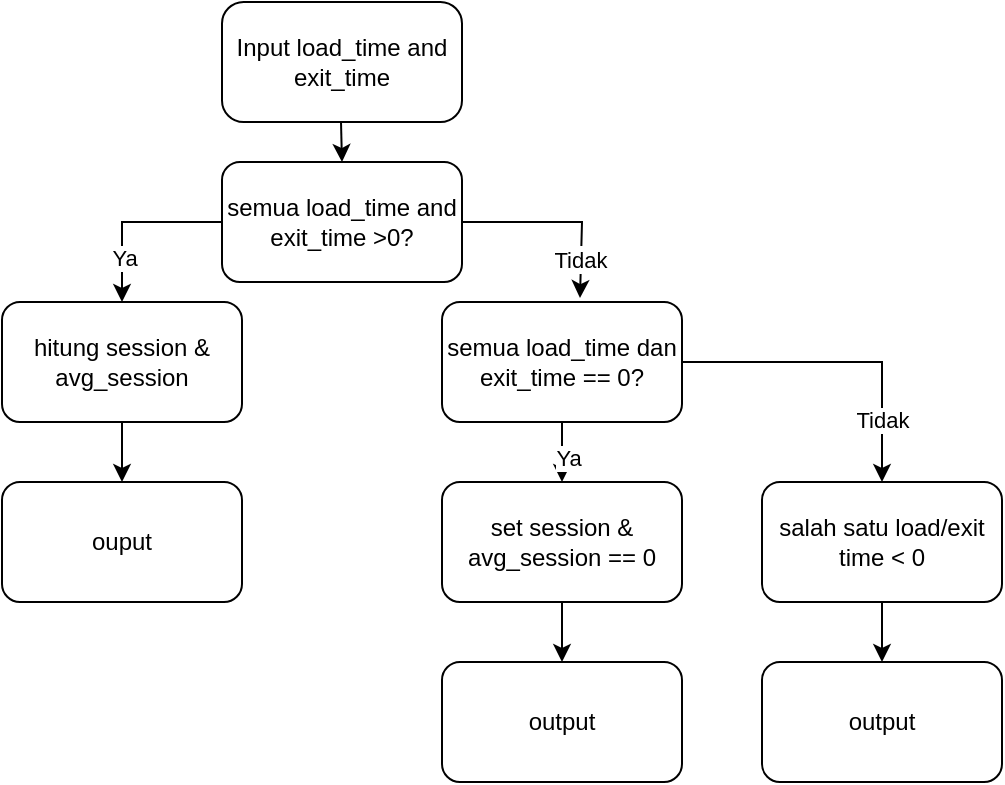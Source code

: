 <mxfile version="24.7.16">
  <diagram id="C5RBs43oDa-KdzZeNtuy" name="Page-1">
    <mxGraphModel dx="880" dy="468" grid="1" gridSize="10" guides="1" tooltips="1" connect="1" arrows="1" fold="1" page="1" pageScale="1" pageWidth="827" pageHeight="1169" math="0" shadow="0">
      <root>
        <mxCell id="WIyWlLk6GJQsqaUBKTNV-0" />
        <mxCell id="WIyWlLk6GJQsqaUBKTNV-1" parent="WIyWlLk6GJQsqaUBKTNV-0" />
        <mxCell id="WIyWlLk6GJQsqaUBKTNV-3" value="Input load_time and exit_time" style="rounded=1;whiteSpace=wrap;html=1;fontSize=12;glass=0;strokeWidth=1;shadow=0;arcSize=18;" parent="WIyWlLk6GJQsqaUBKTNV-1" vertex="1">
          <mxGeometry x="350" y="10" width="120" height="60" as="geometry" />
        </mxCell>
        <mxCell id="X1NPen4XyYut1J0qqawE-15" value="" style="edgeStyle=orthogonalEdgeStyle;rounded=0;orthogonalLoop=1;jettySize=auto;html=1;" edge="1" parent="WIyWlLk6GJQsqaUBKTNV-1" source="X1NPen4XyYut1J0qqawE-0" target="X1NPen4XyYut1J0qqawE-2">
          <mxGeometry relative="1" as="geometry" />
        </mxCell>
        <mxCell id="X1NPen4XyYut1J0qqawE-17" value="Ya" style="edgeLabel;html=1;align=center;verticalAlign=middle;resizable=0;points=[];" vertex="1" connectable="0" parent="X1NPen4XyYut1J0qqawE-15">
          <mxGeometry x="0.52" y="3" relative="1" as="geometry">
            <mxPoint as="offset" />
          </mxGeometry>
        </mxCell>
        <mxCell id="X1NPen4XyYut1J0qqawE-16" value="" style="edgeStyle=orthogonalEdgeStyle;rounded=0;orthogonalLoop=1;jettySize=auto;html=1;" edge="1" parent="WIyWlLk6GJQsqaUBKTNV-1" source="X1NPen4XyYut1J0qqawE-0" target="X1NPen4XyYut1J0qqawE-13">
          <mxGeometry relative="1" as="geometry" />
        </mxCell>
        <mxCell id="X1NPen4XyYut1J0qqawE-18" value="Tidak" style="edgeLabel;html=1;align=center;verticalAlign=middle;resizable=0;points=[];" vertex="1" connectable="0" parent="X1NPen4XyYut1J0qqawE-16">
          <mxGeometry x="0.613" relative="1" as="geometry">
            <mxPoint as="offset" />
          </mxGeometry>
        </mxCell>
        <mxCell id="X1NPen4XyYut1J0qqawE-0" value="semua load_time dan exit_time == 0?" style="rounded=1;whiteSpace=wrap;html=1;" vertex="1" parent="WIyWlLk6GJQsqaUBKTNV-1">
          <mxGeometry x="460" y="160" width="120" height="60" as="geometry" />
        </mxCell>
        <mxCell id="X1NPen4XyYut1J0qqawE-1" value="semua load_time and exit_time &amp;gt;0?" style="rounded=1;whiteSpace=wrap;html=1;" vertex="1" parent="WIyWlLk6GJQsqaUBKTNV-1">
          <mxGeometry x="350" y="90" width="120" height="60" as="geometry" />
        </mxCell>
        <mxCell id="X1NPen4XyYut1J0qqawE-20" value="" style="edgeStyle=orthogonalEdgeStyle;rounded=0;orthogonalLoop=1;jettySize=auto;html=1;" edge="1" parent="WIyWlLk6GJQsqaUBKTNV-1" source="X1NPen4XyYut1J0qqawE-2" target="X1NPen4XyYut1J0qqawE-19">
          <mxGeometry relative="1" as="geometry" />
        </mxCell>
        <mxCell id="X1NPen4XyYut1J0qqawE-2" value="set session &amp;amp; avg_session == 0" style="rounded=1;whiteSpace=wrap;html=1;" vertex="1" parent="WIyWlLk6GJQsqaUBKTNV-1">
          <mxGeometry x="460" y="250" width="120" height="60" as="geometry" />
        </mxCell>
        <mxCell id="X1NPen4XyYut1J0qqawE-14" value="" style="edgeStyle=orthogonalEdgeStyle;rounded=0;orthogonalLoop=1;jettySize=auto;html=1;" edge="1" parent="WIyWlLk6GJQsqaUBKTNV-1" source="X1NPen4XyYut1J0qqawE-3" target="X1NPen4XyYut1J0qqawE-12">
          <mxGeometry relative="1" as="geometry" />
        </mxCell>
        <mxCell id="X1NPen4XyYut1J0qqawE-3" value="hitung session &amp;amp; avg_session" style="rounded=1;whiteSpace=wrap;html=1;" vertex="1" parent="WIyWlLk6GJQsqaUBKTNV-1">
          <mxGeometry x="240" y="160" width="120" height="60" as="geometry" />
        </mxCell>
        <mxCell id="X1NPen4XyYut1J0qqawE-5" value="" style="endArrow=classic;html=1;rounded=0;" edge="1" parent="WIyWlLk6GJQsqaUBKTNV-1" target="X1NPen4XyYut1J0qqawE-3">
          <mxGeometry width="50" height="50" relative="1" as="geometry">
            <mxPoint x="350" y="120" as="sourcePoint" />
            <mxPoint x="270" y="150" as="targetPoint" />
            <Array as="points">
              <mxPoint x="300" y="120" />
            </Array>
          </mxGeometry>
        </mxCell>
        <mxCell id="X1NPen4XyYut1J0qqawE-9" value="Ya" style="edgeLabel;html=1;align=center;verticalAlign=middle;resizable=0;points=[];" vertex="1" connectable="0" parent="X1NPen4XyYut1J0qqawE-5">
          <mxGeometry x="0.511" y="1" relative="1" as="geometry">
            <mxPoint as="offset" />
          </mxGeometry>
        </mxCell>
        <mxCell id="X1NPen4XyYut1J0qqawE-6" value="" style="endArrow=classic;html=1;rounded=0;entryX=0.575;entryY=-0.033;entryDx=0;entryDy=0;entryPerimeter=0;" edge="1" parent="WIyWlLk6GJQsqaUBKTNV-1" target="X1NPen4XyYut1J0qqawE-0">
          <mxGeometry width="50" height="50" relative="1" as="geometry">
            <mxPoint x="470" y="120" as="sourcePoint" />
            <mxPoint x="570" y="120" as="targetPoint" />
            <Array as="points">
              <mxPoint x="530" y="120" />
            </Array>
          </mxGeometry>
        </mxCell>
        <mxCell id="X1NPen4XyYut1J0qqawE-10" value="Ya" style="edgeLabel;html=1;align=center;verticalAlign=middle;resizable=0;points=[];" vertex="1" connectable="0" parent="X1NPen4XyYut1J0qqawE-6">
          <mxGeometry x="0.591" relative="1" as="geometry">
            <mxPoint as="offset" />
          </mxGeometry>
        </mxCell>
        <mxCell id="X1NPen4XyYut1J0qqawE-11" value="Tidak" style="edgeLabel;html=1;align=center;verticalAlign=middle;resizable=0;points=[];" vertex="1" connectable="0" parent="X1NPen4XyYut1J0qqawE-6">
          <mxGeometry x="0.612" y="-1" relative="1" as="geometry">
            <mxPoint as="offset" />
          </mxGeometry>
        </mxCell>
        <mxCell id="X1NPen4XyYut1J0qqawE-8" value="" style="endArrow=classic;html=1;rounded=0;" edge="1" parent="WIyWlLk6GJQsqaUBKTNV-1">
          <mxGeometry width="50" height="50" relative="1" as="geometry">
            <mxPoint x="409.5" y="70" as="sourcePoint" />
            <mxPoint x="409.5" y="90" as="targetPoint" />
            <Array as="points">
              <mxPoint x="410" y="90" />
            </Array>
          </mxGeometry>
        </mxCell>
        <mxCell id="X1NPen4XyYut1J0qqawE-12" value="ouput" style="rounded=1;whiteSpace=wrap;html=1;" vertex="1" parent="WIyWlLk6GJQsqaUBKTNV-1">
          <mxGeometry x="240" y="250" width="120" height="60" as="geometry" />
        </mxCell>
        <mxCell id="X1NPen4XyYut1J0qqawE-22" value="" style="edgeStyle=orthogonalEdgeStyle;rounded=0;orthogonalLoop=1;jettySize=auto;html=1;" edge="1" parent="WIyWlLk6GJQsqaUBKTNV-1" source="X1NPen4XyYut1J0qqawE-13" target="X1NPen4XyYut1J0qqawE-21">
          <mxGeometry relative="1" as="geometry" />
        </mxCell>
        <mxCell id="X1NPen4XyYut1J0qqawE-13" value="salah satu load/exit time &amp;lt; 0" style="rounded=1;whiteSpace=wrap;html=1;" vertex="1" parent="WIyWlLk6GJQsqaUBKTNV-1">
          <mxGeometry x="620" y="250" width="120" height="60" as="geometry" />
        </mxCell>
        <mxCell id="X1NPen4XyYut1J0qqawE-19" value="output" style="rounded=1;whiteSpace=wrap;html=1;" vertex="1" parent="WIyWlLk6GJQsqaUBKTNV-1">
          <mxGeometry x="460" y="340" width="120" height="60" as="geometry" />
        </mxCell>
        <mxCell id="X1NPen4XyYut1J0qqawE-21" value="output" style="rounded=1;whiteSpace=wrap;html=1;" vertex="1" parent="WIyWlLk6GJQsqaUBKTNV-1">
          <mxGeometry x="620" y="340" width="120" height="60" as="geometry" />
        </mxCell>
      </root>
    </mxGraphModel>
  </diagram>
</mxfile>
